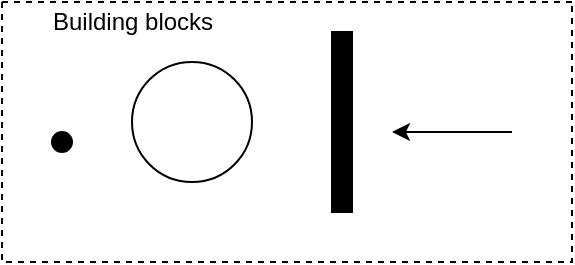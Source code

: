 <mxfile version="15.8.8" type="device"><diagram id="PbVcn2mZzIXCeSGvpQcQ" name="Page-1"><mxGraphModel dx="813" dy="453" grid="1" gridSize="10" guides="1" tooltips="1" connect="1" arrows="1" fold="1" page="1" pageScale="1" pageWidth="850" pageHeight="1100" math="0" shadow="0"><root><mxCell id="0"/><mxCell id="1" parent="0"/><mxCell id="ri4CY-pp1VwM1a8zsmn7-1" value="" style="ellipse;whiteSpace=wrap;html=1;aspect=fixed;" vertex="1" parent="1"><mxGeometry x="160" y="110" width="60" height="60" as="geometry"/></mxCell><mxCell id="ri4CY-pp1VwM1a8zsmn7-4" value="" style="ellipse;whiteSpace=wrap;html=1;aspect=fixed;fillColor=#000000;" vertex="1" parent="1"><mxGeometry x="120" y="145" width="10" height="10" as="geometry"/></mxCell><mxCell id="ri4CY-pp1VwM1a8zsmn7-6" value="" style="endArrow=classic;html=1;rounded=0;edgeStyle=orthogonalEdgeStyle;" edge="1" parent="1"><mxGeometry width="50" height="50" relative="1" as="geometry"><mxPoint x="350" y="145" as="sourcePoint"/><mxPoint x="290" y="145" as="targetPoint"/><Array as="points"><mxPoint x="340" y="145"/></Array></mxGeometry></mxCell><mxCell id="ri4CY-pp1VwM1a8zsmn7-7" value="" style="swimlane;startSize=0;fillColor=#000000;dashed=1;" vertex="1" parent="1"><mxGeometry x="95" y="80" width="285" height="130" as="geometry"/></mxCell><mxCell id="ri4CY-pp1VwM1a8zsmn7-2" value="" style="rounded=0;whiteSpace=wrap;html=1;rotation=90;fillColor=#000000;" vertex="1" parent="ri4CY-pp1VwM1a8zsmn7-7"><mxGeometry x="125" y="55" width="90" height="10" as="geometry"/></mxCell><mxCell id="ri4CY-pp1VwM1a8zsmn7-8" value="Building blocks" style="text;html=1;align=center;verticalAlign=middle;resizable=0;points=[];autosize=1;strokeColor=none;fillColor=none;" vertex="1" parent="ri4CY-pp1VwM1a8zsmn7-7"><mxGeometry x="15" width="100" height="20" as="geometry"/></mxCell></root></mxGraphModel></diagram></mxfile>
